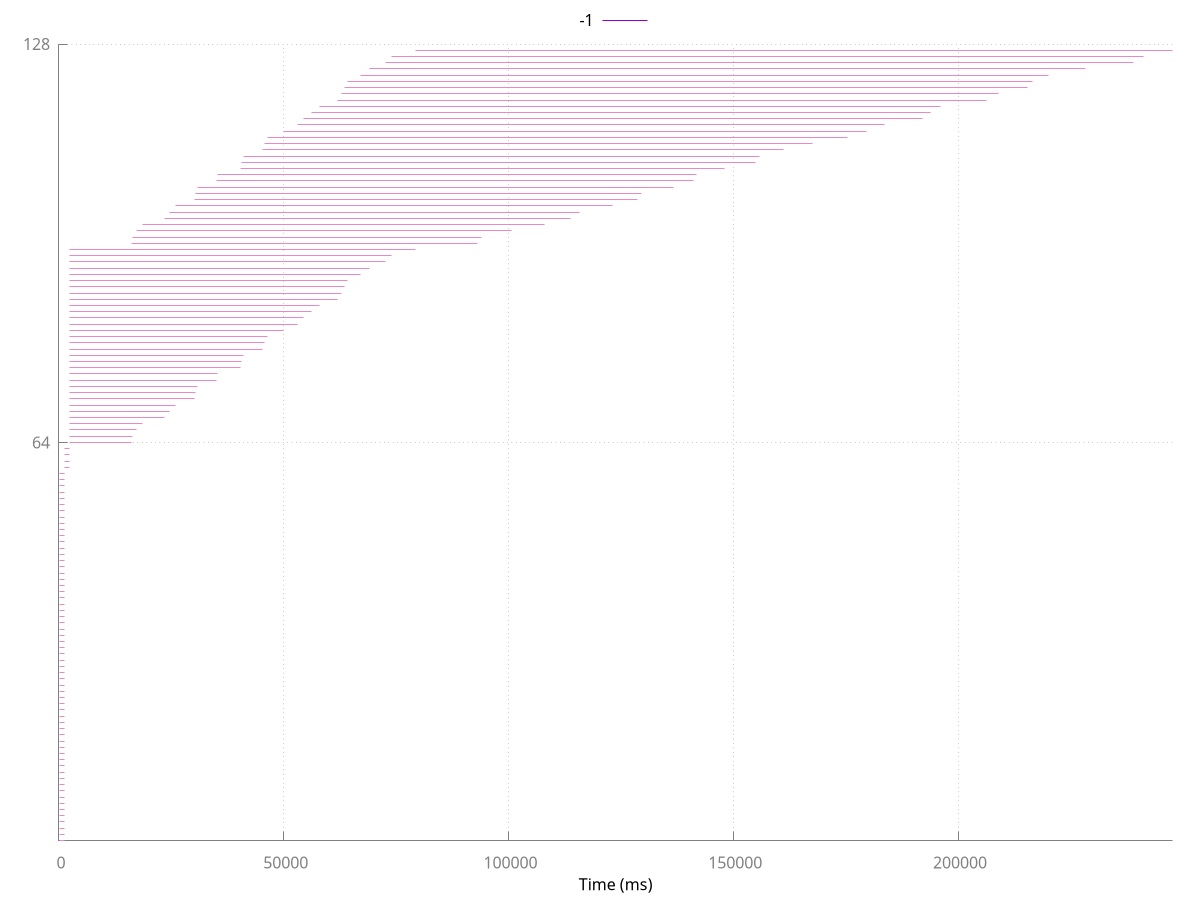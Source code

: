 set terminal pdfcairo font 'Times,22' linewidth 4 rounded dashlength 2 size 5,5

# Line style for axes
set style line 80 lt 1 lc rgb "#808080"

# Line style for grid
set style line 81 lt 0 # dashed
set style line 81 lt rgb "#808080"  # grey

set grid back linestyle 81
set border 3 back linestyle 80 # Remove border on top and right.  These
             # borders are useless and make it harder
             # to see plotted lines near the border.
    # Also, put it in grey; no need for so much emphasis on a border.
set xtics nomirror
set ytics nomirror

set style line 1 lt rgb "#fc8d62" lw 1 pt 1
set style line 2 lt rgb "#8da0cb" lw 1 pt 6
set style line 3 lt rgb "#e78ac3" lw 1 pt 2
set style line 4 lt rgb "#a6d854" lw 1 pt 3
set style line 5 lt rgb "#66c2a5" lw 1 pt 4
set style line 6 lt rgb "#ffd92f" lw 1 pt 5
set style line 7 lt rgb "#e5c494" lw 1 pt 7
set style line 8 lt rgb "#b3b3b3" lw 1 pt 8

set xlabel "Time (ms)" offset 0,0.5
set key above

set arrow from 0,0 to 1207,0 ls 3 nohead
set arrow from 0,1 to 1219,1 ls 3 nohead
set arrow from 0,2 to 1208,2 ls 3 nohead
set arrow from 0,3 to 1215,3 ls 3 nohead
set arrow from 0,4 to 1207,4 ls 3 nohead
set arrow from 0,5 to 1221,5 ls 3 nohead
set arrow from 0,6 to 1199,6 ls 3 nohead
set arrow from 0,7 to 1215,7 ls 3 nohead
set arrow from 0,8 to 1210,8 ls 3 nohead
set arrow from 0,9 to 1220,9 ls 3 nohead
set arrow from 0,10 to 1215,10 ls 3 nohead
set arrow from 0,11 to 1256,11 ls 3 nohead
set arrow from 0,12 to 1276,12 ls 3 nohead
set arrow from 0,13 to 1273,13 ls 3 nohead
set arrow from 0,14 to 1262,14 ls 3 nohead
set arrow from 0,15 to 1267,15 ls 3 nohead
set arrow from 0,16 to 1276,16 ls 3 nohead
set arrow from 0,17 to 1270,17 ls 3 nohead
set arrow from 0,18 to 1255,18 ls 3 nohead
set arrow from 0,19 to 1253,19 ls 3 nohead
set arrow from 0,20 to 1270,20 ls 3 nohead
set arrow from 0,21 to 1221,21 ls 3 nohead
set arrow from 0,22 to 1225,22 ls 3 nohead
set arrow from 0,23 to 1283,23 ls 3 nohead
set arrow from 0,24 to 1208,24 ls 3 nohead
set arrow from 0,25 to 1267,25 ls 3 nohead
set arrow from 0,26 to 1258,26 ls 3 nohead
set arrow from 0,27 to 1210,27 ls 3 nohead
set arrow from 0,28 to 1264,28 ls 3 nohead
set arrow from 0,29 to 1285,29 ls 3 nohead
set arrow from 0,30 to 1214,30 ls 3 nohead
set arrow from 0,31 to 1216,31 ls 3 nohead
set arrow from 0,32 to 1211,32 ls 3 nohead
set arrow from 0,33 to 1304,33 ls 3 nohead
set arrow from 0,34 to 1229,34 ls 3 nohead
set arrow from 0,35 to 1176,35 ls 3 nohead
set arrow from 0,36 to 1210,36 ls 3 nohead
set arrow from 0,37 to 1220,37 ls 3 nohead
set arrow from 0,38 to 1183,38 ls 3 nohead
set arrow from 0,39 to 1179,39 ls 3 nohead
set arrow from 0,40 to 1284,40 ls 3 nohead
set arrow from 0,41 to 1190,41 ls 3 nohead
set arrow from 0,42 to 1190,42 ls 3 nohead
set arrow from 0,43 to 1182,43 ls 3 nohead
set arrow from 0,44 to 1219,44 ls 3 nohead
set arrow from 0,45 to 1184,45 ls 3 nohead
set arrow from 0,46 to 1229,46 ls 3 nohead
set arrow from 0,47 to 1191,47 ls 3 nohead
set arrow from 0,48 to 1194,48 ls 3 nohead
set arrow from 0,49 to 1195,49 ls 3 nohead
set arrow from 0,50 to 1281,50 ls 3 nohead
set arrow from 0,51 to 1197,51 ls 3 nohead
set arrow from 0,52 to 1242,52 ls 3 nohead
set arrow from 0,53 to 1266,53 ls 3 nohead
set arrow from 0,54 to 1274,54 ls 3 nohead
set arrow from 0,55 to 1278,55 ls 3 nohead
set arrow from 0,56 to 1273,56 ls 3 nohead
set arrow from 0,57 to 1290,57 ls 3 nohead
set arrow from 0,58 to 1195,58 ls 3 nohead
set arrow from 0,59 to 1274,59 ls 3 nohead
set arrow from 1176,60 to 2388,60 ls 3 nohead
set arrow from 1179,61 to 2381,61 ls 3 nohead
set arrow from 1182,62 to 2388,62 ls 3 nohead
set arrow from 1183,63 to 2394,63 ls 3 nohead
set arrow from 2394,64 to 16088,64 ls 3 nohead
set arrow from 2394,65 to 16291,65 ls 3 nohead
set arrow from 2394,66 to 17201,66 ls 3 nohead
set arrow from 2394,67 to 18509,67 ls 3 nohead
set arrow from 2394,68 to 23571,68 ls 3 nohead
set arrow from 2394,69 to 24511,69 ls 3 nohead
set arrow from 2394,70 to 25838,70 ls 3 nohead
set arrow from 2394,71 to 30079,71 ls 3 nohead
set arrow from 2394,72 to 30356,72 ls 3 nohead
set arrow from 2394,73 to 30771,73 ls 3 nohead
set arrow from 2394,74 to 35037,74 ls 3 nohead
set arrow from 2394,75 to 35159,75 ls 3 nohead
set arrow from 2394,76 to 40297,76 ls 3 nohead
set arrow from 2394,77 to 40686,77 ls 3 nohead
set arrow from 2394,78 to 41007,78 ls 3 nohead
set arrow from 2394,79 to 45341,79 ls 3 nohead
set arrow from 2394,80 to 45676,80 ls 3 nohead
set arrow from 2394,81 to 46408,81 ls 3 nohead
set arrow from 2394,82 to 49993,82 ls 3 nohead
set arrow from 2394,83 to 52967,83 ls 3 nohead
set arrow from 2394,84 to 54429,84 ls 3 nohead
set arrow from 2394,85 to 56118,85 ls 3 nohead
set arrow from 2394,86 to 57839,86 ls 3 nohead
set arrow from 2394,87 to 61893,87 ls 3 nohead
set arrow from 2394,88 to 62780,88 ls 3 nohead
set arrow from 2394,89 to 63443,89 ls 3 nohead
set arrow from 2394,90 to 64254,90 ls 3 nohead
set arrow from 2394,91 to 67129,91 ls 3 nohead
set arrow from 2394,92 to 69169,92 ls 3 nohead
set arrow from 2394,93 to 72581,93 ls 3 nohead
set arrow from 2394,94 to 73955,94 ls 3 nohead
set arrow from 2394,95 to 79199,95 ls 3 nohead
set arrow from 16088,96 to 93180,96 ls 3 nohead
set arrow from 16291,97 to 93929,97 ls 3 nohead
set arrow from 17201,98 to 100711,98 ls 3 nohead
set arrow from 18509,99 to 108016,99 ls 3 nohead
set arrow from 23571,100 to 113702,100 ls 3 nohead
set arrow from 24511,101 to 115686,101 ls 3 nohead
set arrow from 25838,102 to 123128,102 ls 3 nohead
set arrow from 30079,103 to 128632,103 ls 3 nohead
set arrow from 30356,104 to 129518,104 ls 3 nohead
set arrow from 30771,105 to 136625,105 ls 3 nohead
set arrow from 35037,106 to 141116,106 ls 3 nohead
set arrow from 35159,107 to 141872,107 ls 3 nohead
set arrow from 40297,108 to 148117,108 ls 3 nohead
set arrow from 40686,109 to 155040,109 ls 3 nohead
set arrow from 41007,110 to 155744,110 ls 3 nohead
set arrow from 45341,111 to 161226,111 ls 3 nohead
set arrow from 45676,112 to 167684,112 ls 3 nohead
set arrow from 46408,113 to 175363,113 ls 3 nohead
set arrow from 49993,114 to 179590,114 ls 3 nohead
set arrow from 52967,115 to 183719,115 ls 3 nohead
set arrow from 54429,116 to 192063,116 ls 3 nohead
set arrow from 56118,117 to 193826,117 ls 3 nohead
set arrow from 57839,118 to 196045,118 ls 3 nohead
set arrow from 61893,119 to 206293,119 ls 3 nohead
set arrow from 62780,120 to 208961,120 ls 3 nohead
set arrow from 63443,121 to 215484,121 ls 3 nohead
set arrow from 64254,122 to 216565,122 ls 3 nohead
set arrow from 67129,123 to 220004,123 ls 3 nohead
set arrow from 69169,124 to 228304,124 ls 3 nohead
set arrow from 72581,125 to 239108,125 ls 3 nohead
set arrow from 73955,126 to 241168,126 ls 3 nohead
set arrow from 79199,127 to 247693,127 ls 3 nohead
set ytics (64,128)
set xrange [0:247693]
set yrange [0:128]
set output "../Experiments/midasExp/leaflet-finder/Spark/AppData/atoms131072/ScipyDist/spcolfsci_64_1/unit.000000/app-20170119202928-0000_0_sim_median_progress_rate_waterfall.pdf"
plot -1
